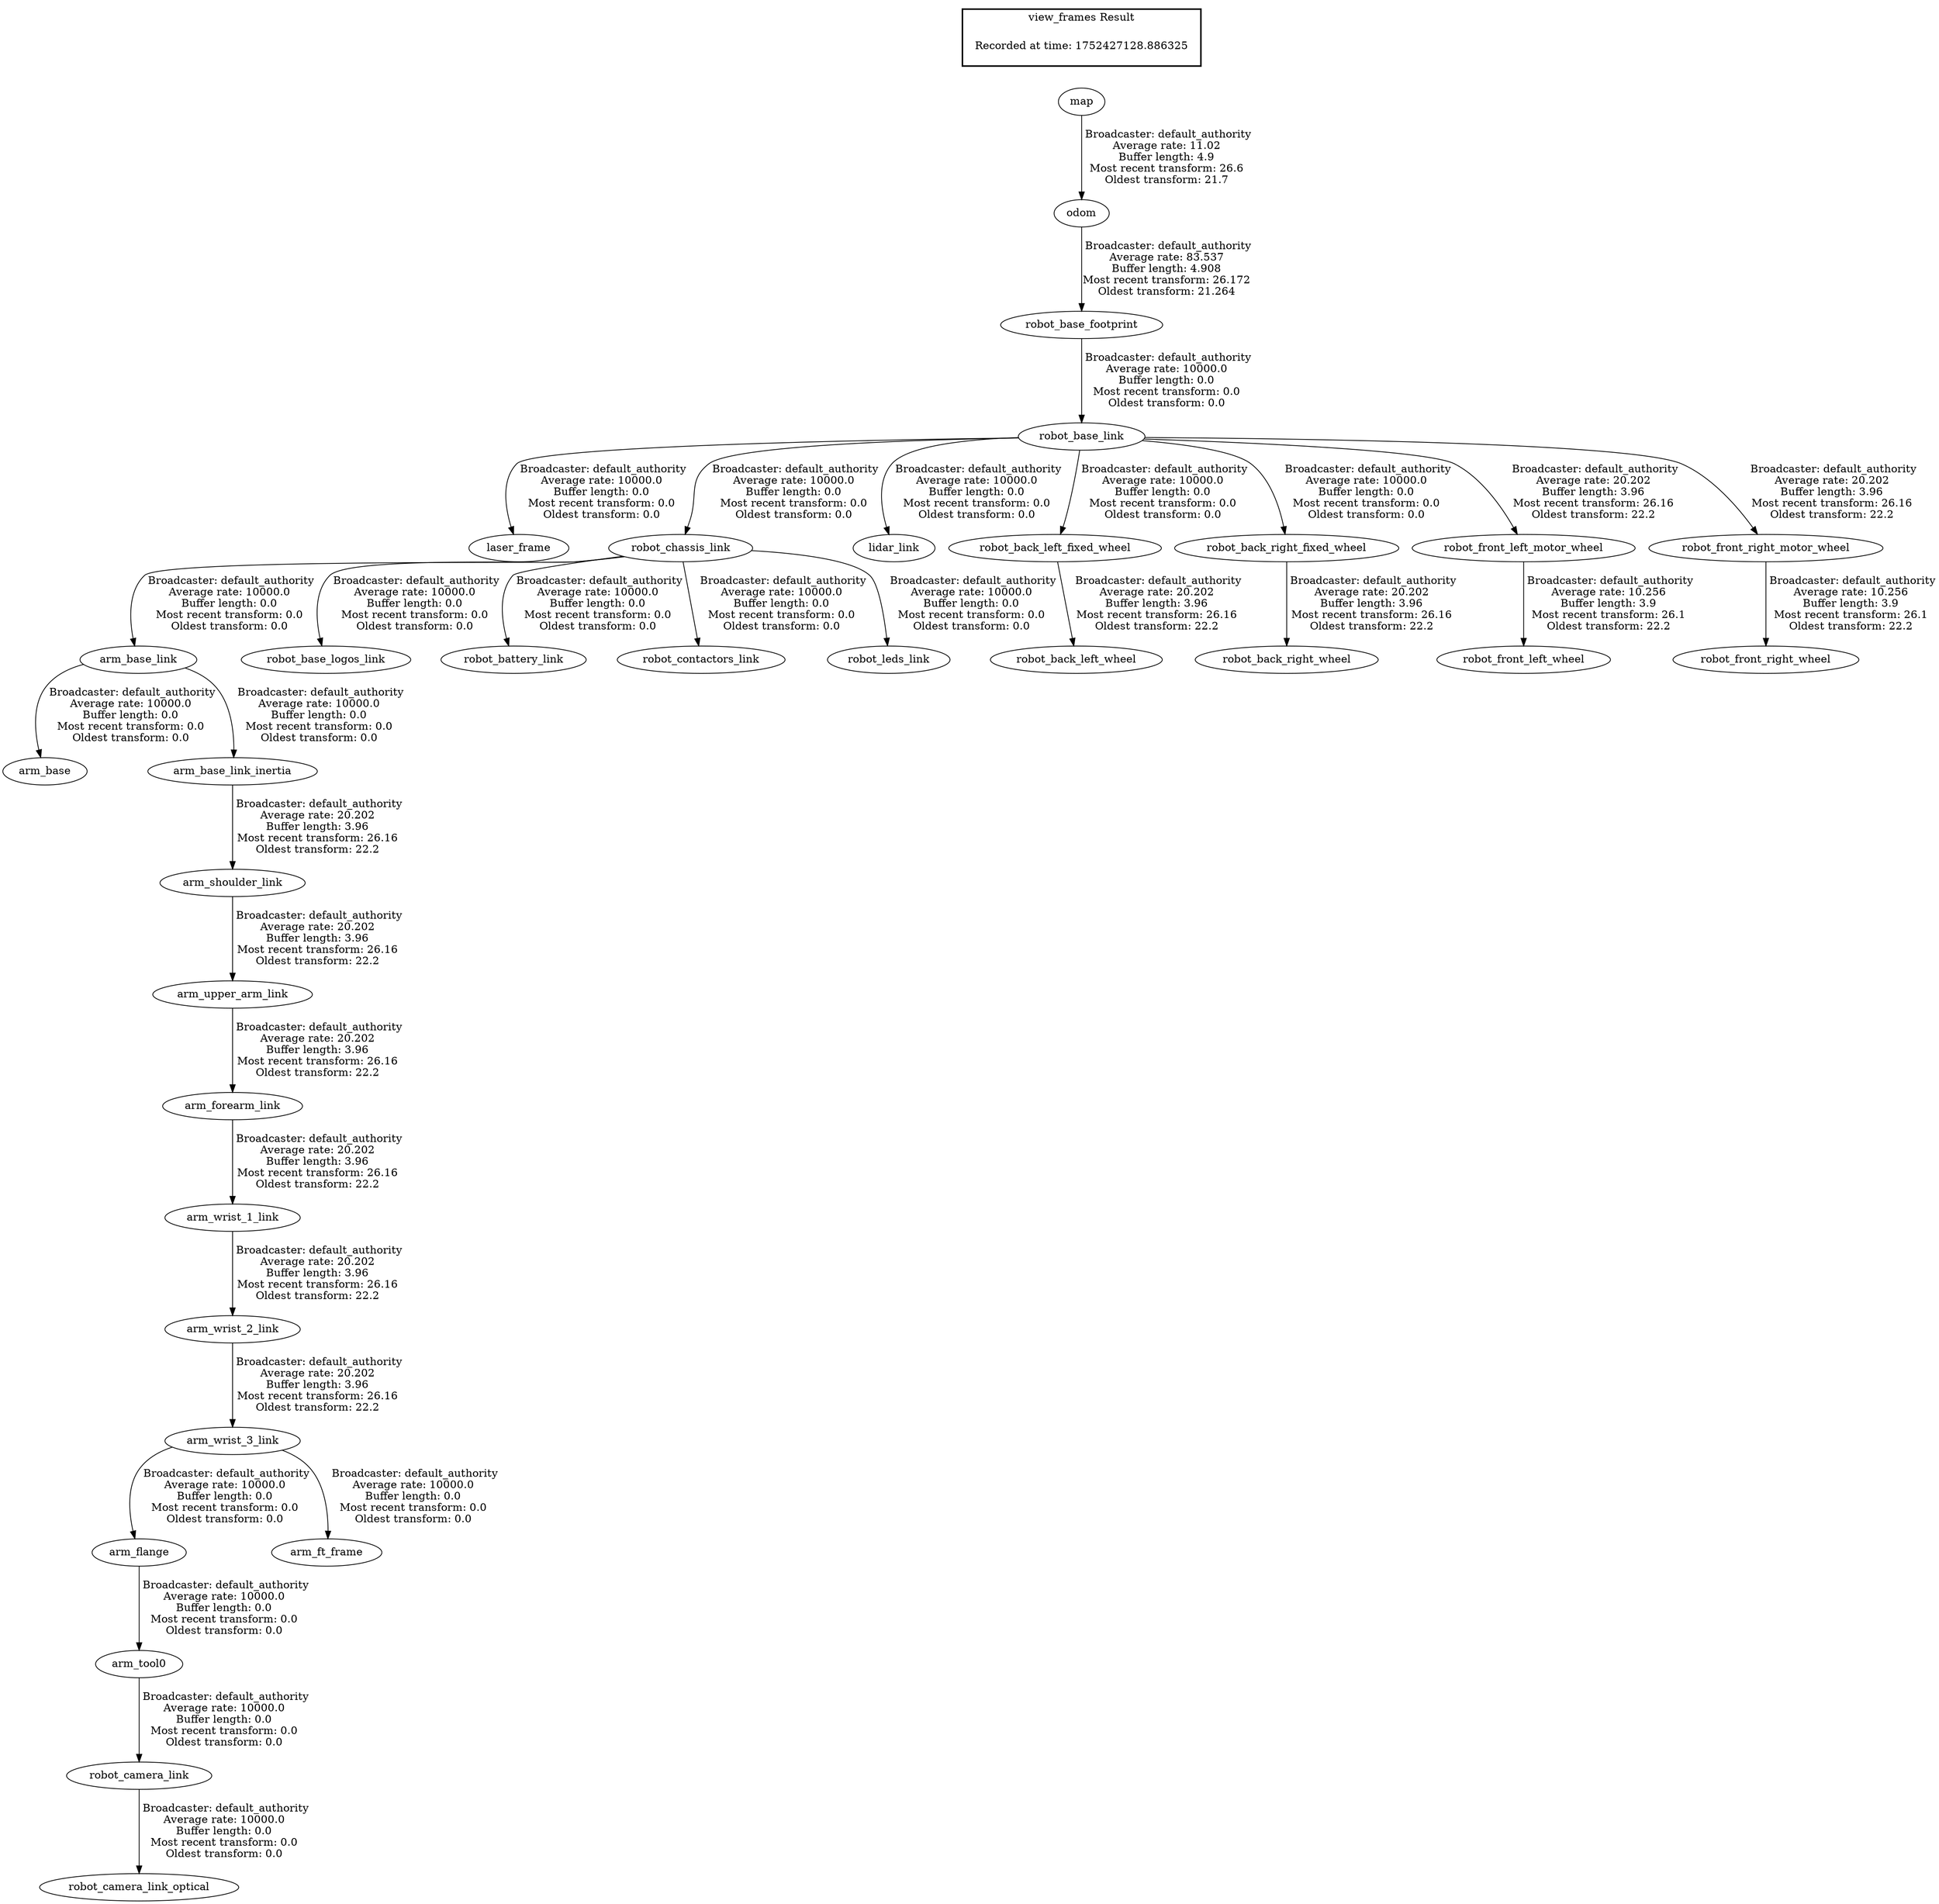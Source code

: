 digraph G {
"odom" -> "robot_base_footprint"[label=" Broadcaster: default_authority\nAverage rate: 83.537\nBuffer length: 4.908\nMost recent transform: 26.172\nOldest transform: 21.264\n"];
"map" -> "odom"[label=" Broadcaster: default_authority\nAverage rate: 11.02\nBuffer length: 4.9\nMost recent transform: 26.6\nOldest transform: 21.7\n"];
"robot_base_footprint" -> "robot_base_link"[label=" Broadcaster: default_authority\nAverage rate: 10000.0\nBuffer length: 0.0\nMost recent transform: 0.0\nOldest transform: 0.0\n"];
"robot_base_link" -> "laser_frame"[label=" Broadcaster: default_authority\nAverage rate: 10000.0\nBuffer length: 0.0\nMost recent transform: 0.0\nOldest transform: 0.0\n"];
"robot_chassis_link" -> "arm_base_link"[label=" Broadcaster: default_authority\nAverage rate: 10000.0\nBuffer length: 0.0\nMost recent transform: 0.0\nOldest transform: 0.0\n"];
"robot_base_link" -> "robot_chassis_link"[label=" Broadcaster: default_authority\nAverage rate: 10000.0\nBuffer length: 0.0\nMost recent transform: 0.0\nOldest transform: 0.0\n"];
"arm_base_link" -> "arm_base"[label=" Broadcaster: default_authority\nAverage rate: 10000.0\nBuffer length: 0.0\nMost recent transform: 0.0\nOldest transform: 0.0\n"];
"arm_base_link" -> "arm_base_link_inertia"[label=" Broadcaster: default_authority\nAverage rate: 10000.0\nBuffer length: 0.0\nMost recent transform: 0.0\nOldest transform: 0.0\n"];
"arm_flange" -> "arm_tool0"[label=" Broadcaster: default_authority\nAverage rate: 10000.0\nBuffer length: 0.0\nMost recent transform: 0.0\nOldest transform: 0.0\n"];
"arm_wrist_3_link" -> "arm_flange"[label=" Broadcaster: default_authority\nAverage rate: 10000.0\nBuffer length: 0.0\nMost recent transform: 0.0\nOldest transform: 0.0\n"];
"arm_wrist_2_link" -> "arm_wrist_3_link"[label=" Broadcaster: default_authority\nAverage rate: 20.202\nBuffer length: 3.96\nMost recent transform: 26.16\nOldest transform: 22.2\n"];
"arm_wrist_3_link" -> "arm_ft_frame"[label=" Broadcaster: default_authority\nAverage rate: 10000.0\nBuffer length: 0.0\nMost recent transform: 0.0\nOldest transform: 0.0\n"];
"robot_base_link" -> "lidar_link"[label=" Broadcaster: default_authority\nAverage rate: 10000.0\nBuffer length: 0.0\nMost recent transform: 0.0\nOldest transform: 0.0\n"];
"robot_base_link" -> "robot_back_left_fixed_wheel"[label=" Broadcaster: default_authority\nAverage rate: 10000.0\nBuffer length: 0.0\nMost recent transform: 0.0\nOldest transform: 0.0\n"];
"robot_base_link" -> "robot_back_right_fixed_wheel"[label=" Broadcaster: default_authority\nAverage rate: 10000.0\nBuffer length: 0.0\nMost recent transform: 0.0\nOldest transform: 0.0\n"];
"robot_chassis_link" -> "robot_base_logos_link"[label=" Broadcaster: default_authority\nAverage rate: 10000.0\nBuffer length: 0.0\nMost recent transform: 0.0\nOldest transform: 0.0\n"];
"robot_chassis_link" -> "robot_battery_link"[label=" Broadcaster: default_authority\nAverage rate: 10000.0\nBuffer length: 0.0\nMost recent transform: 0.0\nOldest transform: 0.0\n"];
"arm_tool0" -> "robot_camera_link"[label=" Broadcaster: default_authority\nAverage rate: 10000.0\nBuffer length: 0.0\nMost recent transform: 0.0\nOldest transform: 0.0\n"];
"robot_camera_link" -> "robot_camera_link_optical"[label=" Broadcaster: default_authority\nAverage rate: 10000.0\nBuffer length: 0.0\nMost recent transform: 0.0\nOldest transform: 0.0\n"];
"robot_chassis_link" -> "robot_contactors_link"[label=" Broadcaster: default_authority\nAverage rate: 10000.0\nBuffer length: 0.0\nMost recent transform: 0.0\nOldest transform: 0.0\n"];
"robot_chassis_link" -> "robot_leds_link"[label=" Broadcaster: default_authority\nAverage rate: 10000.0\nBuffer length: 0.0\nMost recent transform: 0.0\nOldest transform: 0.0\n"];
"arm_upper_arm_link" -> "arm_forearm_link"[label=" Broadcaster: default_authority\nAverage rate: 20.202\nBuffer length: 3.96\nMost recent transform: 26.16\nOldest transform: 22.2\n"];
"arm_shoulder_link" -> "arm_upper_arm_link"[label=" Broadcaster: default_authority\nAverage rate: 20.202\nBuffer length: 3.96\nMost recent transform: 26.16\nOldest transform: 22.2\n"];
"arm_base_link_inertia" -> "arm_shoulder_link"[label=" Broadcaster: default_authority\nAverage rate: 20.202\nBuffer length: 3.96\nMost recent transform: 26.16\nOldest transform: 22.2\n"];
"arm_forearm_link" -> "arm_wrist_1_link"[label=" Broadcaster: default_authority\nAverage rate: 20.202\nBuffer length: 3.96\nMost recent transform: 26.16\nOldest transform: 22.2\n"];
"arm_wrist_1_link" -> "arm_wrist_2_link"[label=" Broadcaster: default_authority\nAverage rate: 20.202\nBuffer length: 3.96\nMost recent transform: 26.16\nOldest transform: 22.2\n"];
"robot_back_left_fixed_wheel" -> "robot_back_left_wheel"[label=" Broadcaster: default_authority\nAverage rate: 20.202\nBuffer length: 3.96\nMost recent transform: 26.16\nOldest transform: 22.2\n"];
"robot_back_right_fixed_wheel" -> "robot_back_right_wheel"[label=" Broadcaster: default_authority\nAverage rate: 20.202\nBuffer length: 3.96\nMost recent transform: 26.16\nOldest transform: 22.2\n"];
"robot_base_link" -> "robot_front_left_motor_wheel"[label=" Broadcaster: default_authority\nAverage rate: 20.202\nBuffer length: 3.96\nMost recent transform: 26.16\nOldest transform: 22.2\n"];
"robot_front_left_motor_wheel" -> "robot_front_left_wheel"[label=" Broadcaster: default_authority\nAverage rate: 10.256\nBuffer length: 3.9\nMost recent transform: 26.1\nOldest transform: 22.2\n"];
"robot_base_link" -> "robot_front_right_motor_wheel"[label=" Broadcaster: default_authority\nAverage rate: 20.202\nBuffer length: 3.96\nMost recent transform: 26.16\nOldest transform: 22.2\n"];
"robot_front_right_motor_wheel" -> "robot_front_right_wheel"[label=" Broadcaster: default_authority\nAverage rate: 10.256\nBuffer length: 3.9\nMost recent transform: 26.1\nOldest transform: 22.2\n"];
edge [style=invis];
 subgraph cluster_legend { style=bold; color=black; label ="view_frames Result";
"Recorded at time: 1752427128.886325"[ shape=plaintext ] ;
}->"map";
}